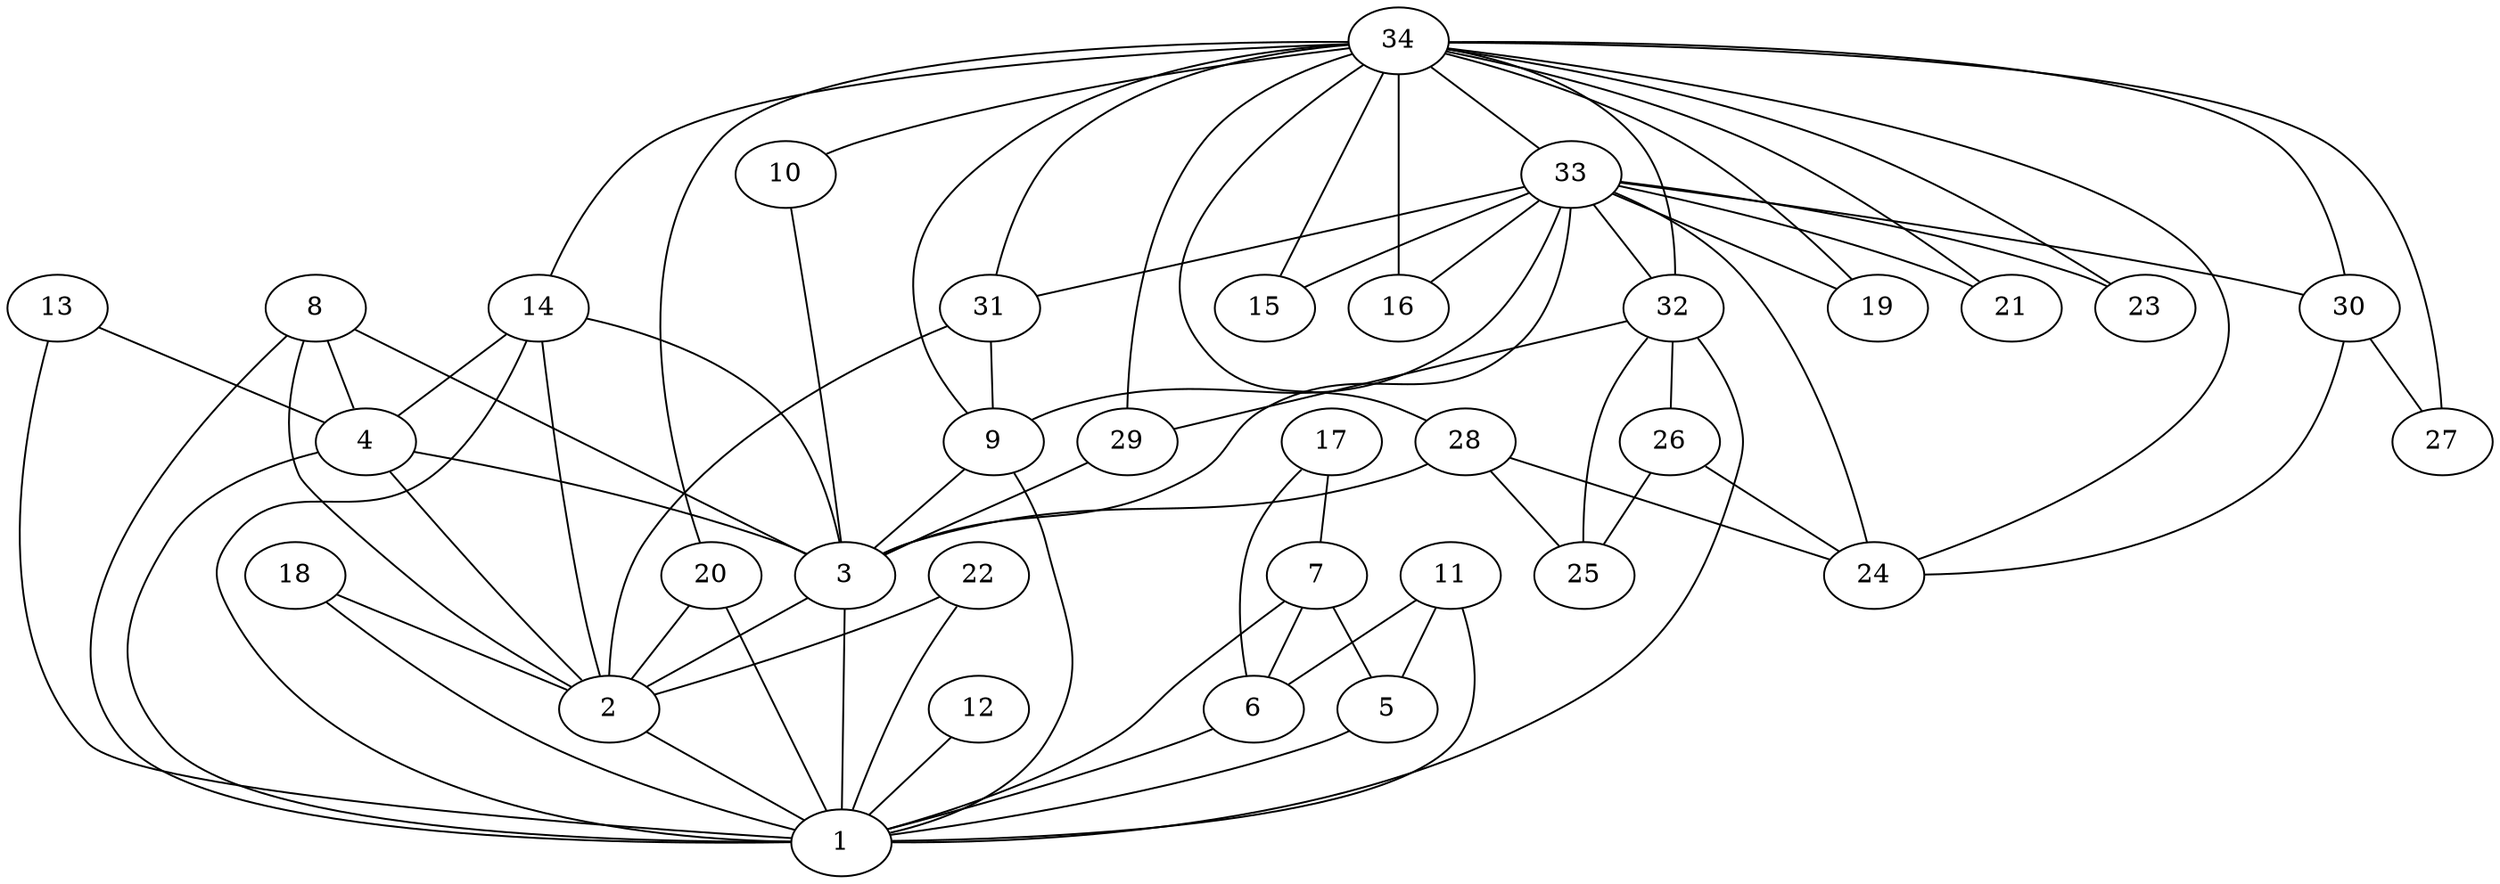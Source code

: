 graph  {
	2 -- 1;
	3 -- 1;
	3 -- 2;
	4 -- 1;
	4 -- 2;
	4 -- 3;
	5 -- 1;
	6 -- 1;
	7 -- 1;
	7 -- 5;
	7 -- 6;
	8 -- 1;
	8 -- 2;
	8 -- 3;
	8 -- 4;
	9 -- 1;
	9 -- 3;
	10 -- 3;
	11 -- 1;
	11 -- 5;
	11 -- 6;
	12 -- 1;
	13 -- 1;
	13 -- 4;
	14 -- 1;
	14 -- 2;
	14 -- 3;
	14 -- 4;
	17 -- 6;
	17 -- 7;
	18 -- 1;
	18 -- 2;
	20 -- 1;
	20 -- 2;
	22 -- 1;
	22 -- 2;
	26 -- 24;
	26 -- 25;
	28 -- 3;
	28 -- 24;
	28 -- 25;
	29 -- 3;
	30 -- 24;
	30 -- 27;
	31 -- 2;
	31 -- 9;
	32 -- 1;
	32 -- 25;
	32 -- 26;
	32 -- 29;
	33 -- 3;
	33 -- 9;
	33 -- 15;
	33 -- 16;
	33 -- 19;
	33 -- 21;
	33 -- 23;
	33 -- 24;
	33 -- 30;
	33 -- 31;
	33 -- 32;
	34 -- 9;
	34 -- 10;
	34 -- 14;
	34 -- 15;
	34 -- 16;
	34 -- 19;
	34 -- 20;
	34 -- 21;
	34 -- 23;
	34 -- 24;
	34 -- 27;
	34 -- 28;
	34 -- 29;
	34 -- 30;
	34 -- 31;
	34 -- 32;
	34 -- 33;
}
